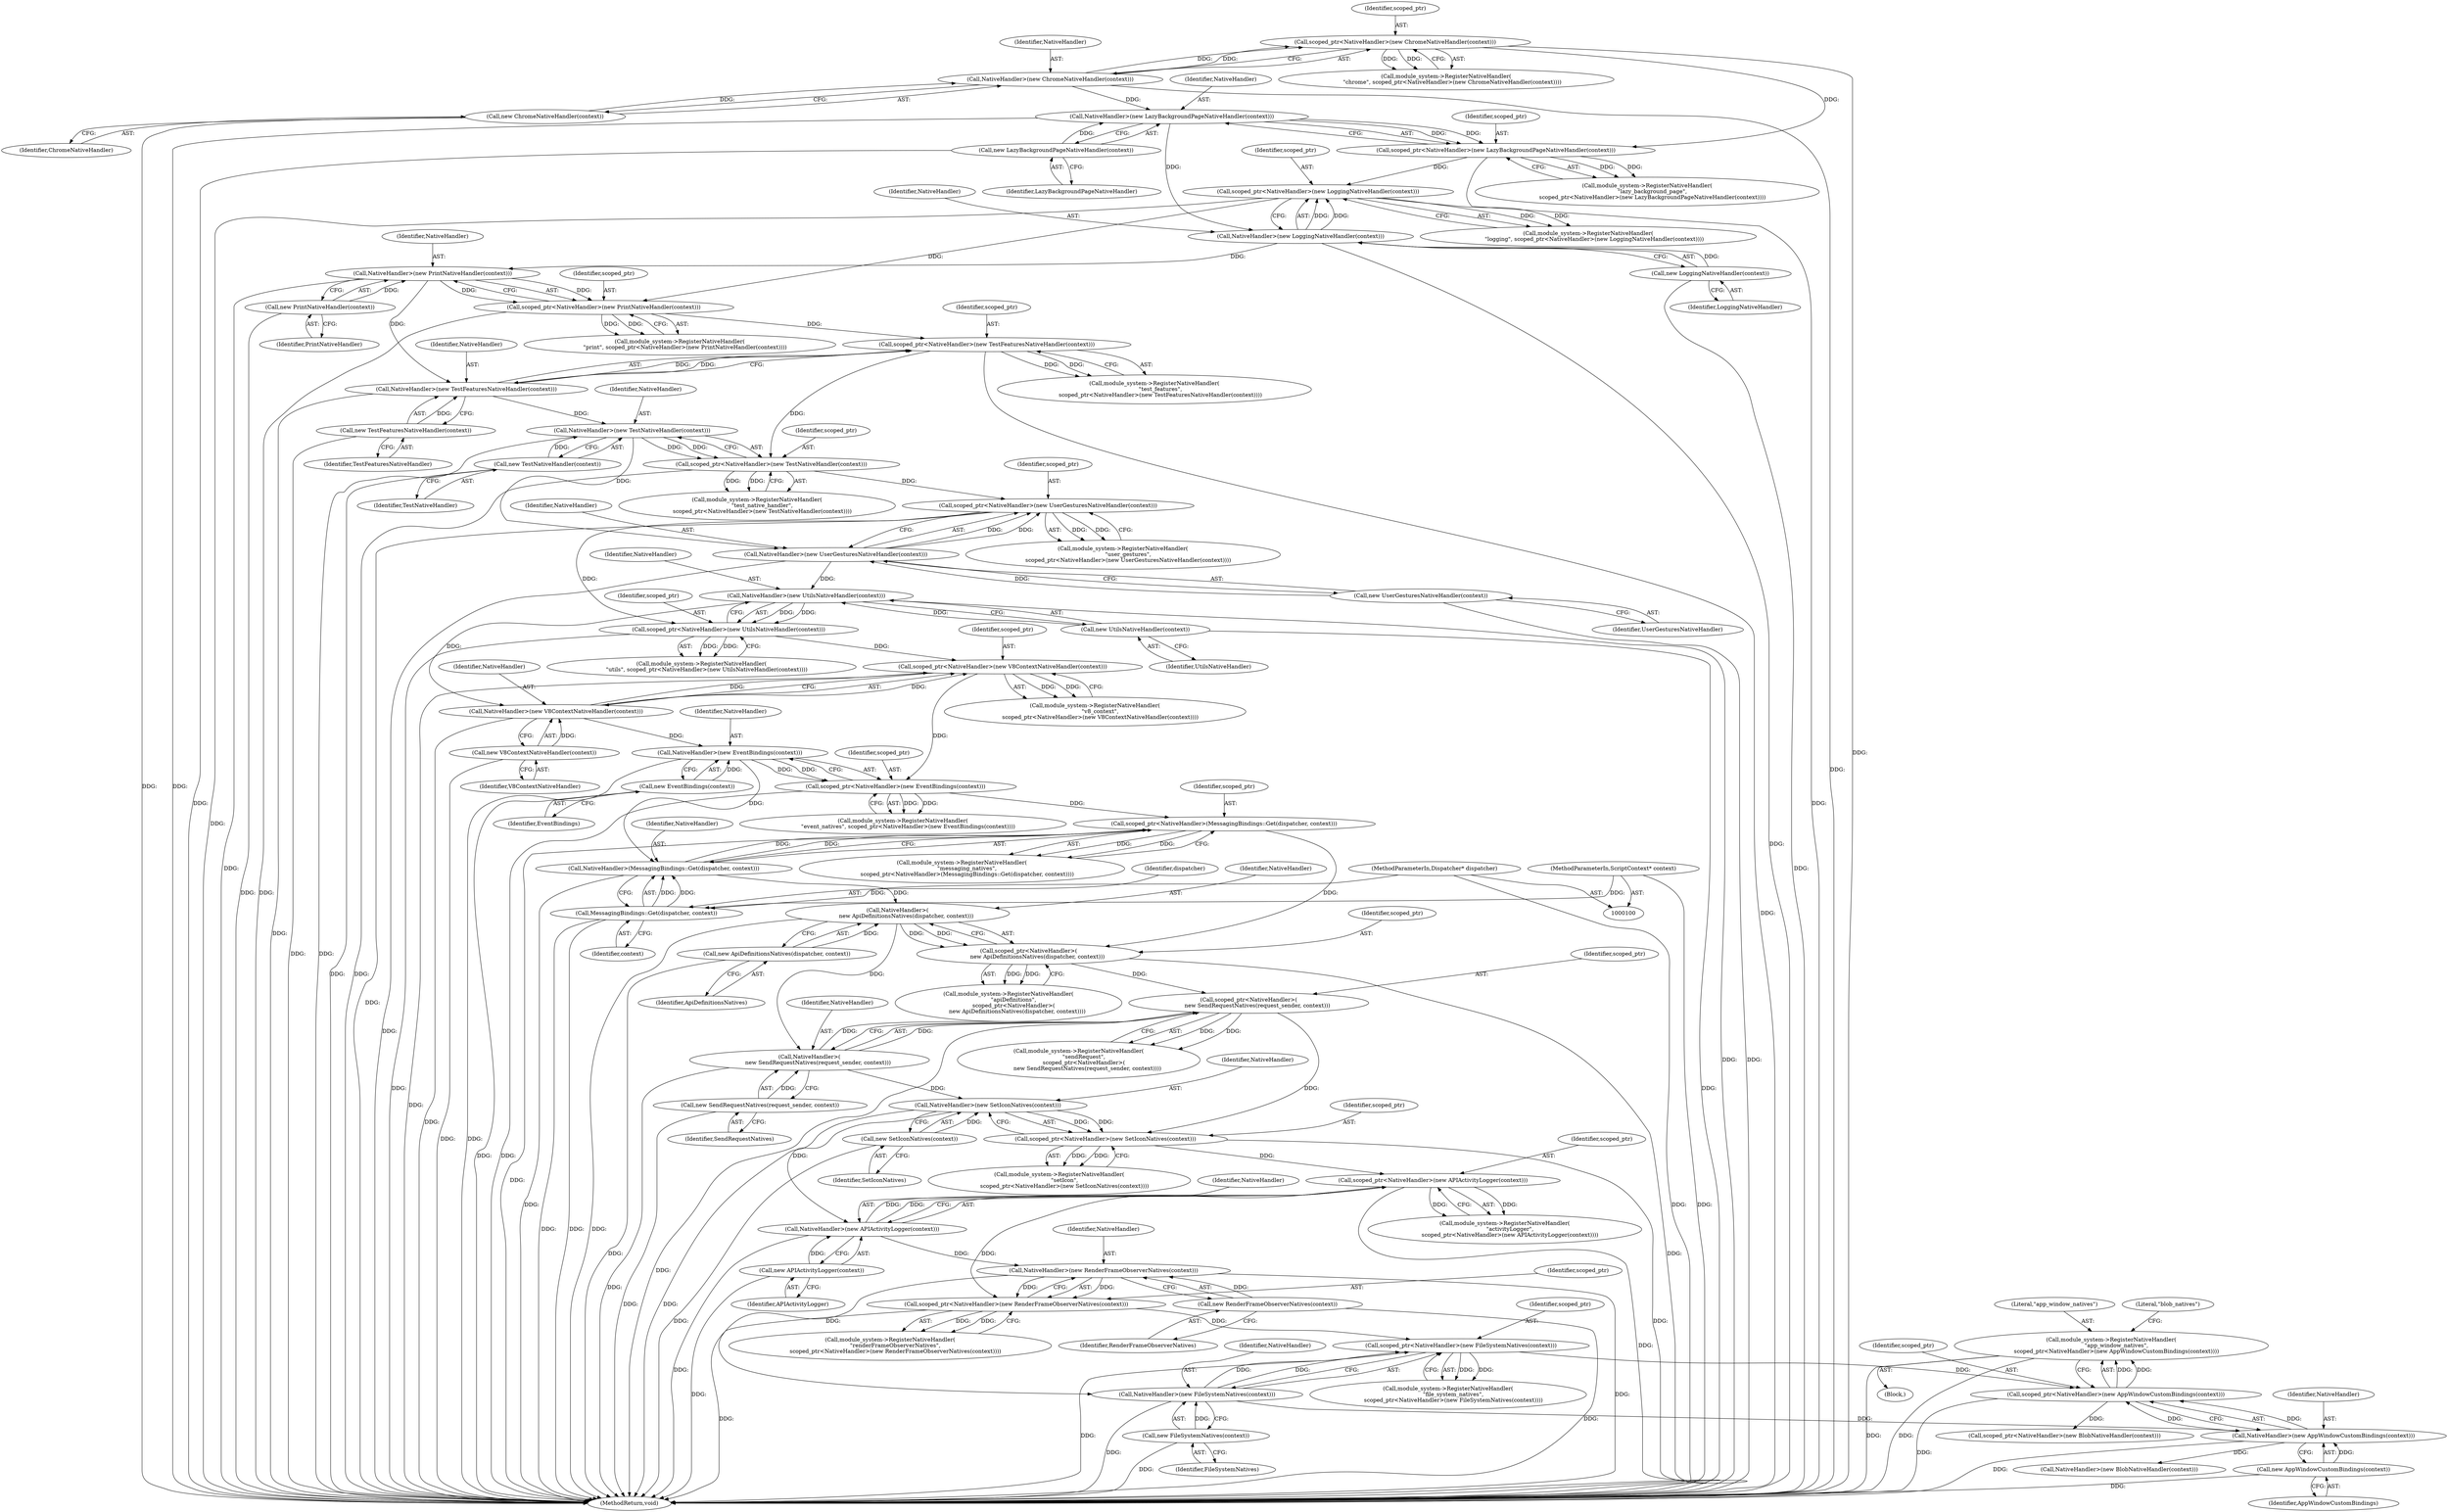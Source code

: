 digraph "1_Chrome_c0569cc04741cccf6548c2169fcc1609d958523f_3@API" {
"1000247" [label="(Call,module_system->RegisterNativeHandler(\n      \"app_window_natives\",\n      scoped_ptr<NativeHandler>(new AppWindowCustomBindings(context))))"];
"1000249" [label="(Call,scoped_ptr<NativeHandler>(new AppWindowCustomBindings(context)))"];
"1000241" [label="(Call,scoped_ptr<NativeHandler>(new FileSystemNatives(context)))"];
"1000233" [label="(Call,scoped_ptr<NativeHandler>(new RenderFrameObserverNatives(context)))"];
"1000225" [label="(Call,scoped_ptr<NativeHandler>(new APIActivityLogger(context)))"];
"1000217" [label="(Call,scoped_ptr<NativeHandler>(new SetIconNatives(context)))"];
"1000209" [label="(Call,scoped_ptr<NativeHandler>(\n          new SendRequestNatives(request_sender, context)))"];
"1000201" [label="(Call,scoped_ptr<NativeHandler>(\n          new ApiDefinitionsNatives(dispatcher, context)))"];
"1000192" [label="(Call,scoped_ptr<NativeHandler>(MessagingBindings::Get(dispatcher, context)))"];
"1000184" [label="(Call,scoped_ptr<NativeHandler>(new EventBindings(context)))"];
"1000176" [label="(Call,scoped_ptr<NativeHandler>(new V8ContextNativeHandler(context)))"];
"1000168" [label="(Call,scoped_ptr<NativeHandler>(new UtilsNativeHandler(context)))"];
"1000160" [label="(Call,scoped_ptr<NativeHandler>(new UserGesturesNativeHandler(context)))"];
"1000152" [label="(Call,scoped_ptr<NativeHandler>(new TestNativeHandler(context)))"];
"1000144" [label="(Call,scoped_ptr<NativeHandler>(new TestFeaturesNativeHandler(context)))"];
"1000136" [label="(Call,scoped_ptr<NativeHandler>(new PrintNativeHandler(context)))"];
"1000125" [label="(Call,scoped_ptr<NativeHandler>(new LoggingNativeHandler(context)))"];
"1000117" [label="(Call,scoped_ptr<NativeHandler>(new LazyBackgroundPageNativeHandler(context)))"];
"1000109" [label="(Call,scoped_ptr<NativeHandler>(new ChromeNativeHandler(context)))"];
"1000111" [label="(Call,NativeHandler>(new ChromeNativeHandler(context)))"];
"1000113" [label="(Call,new ChromeNativeHandler(context))"];
"1000119" [label="(Call,NativeHandler>(new LazyBackgroundPageNativeHandler(context)))"];
"1000121" [label="(Call,new LazyBackgroundPageNativeHandler(context))"];
"1000127" [label="(Call,NativeHandler>(new LoggingNativeHandler(context)))"];
"1000129" [label="(Call,new LoggingNativeHandler(context))"];
"1000138" [label="(Call,NativeHandler>(new PrintNativeHandler(context)))"];
"1000140" [label="(Call,new PrintNativeHandler(context))"];
"1000146" [label="(Call,NativeHandler>(new TestFeaturesNativeHandler(context)))"];
"1000148" [label="(Call,new TestFeaturesNativeHandler(context))"];
"1000154" [label="(Call,NativeHandler>(new TestNativeHandler(context)))"];
"1000156" [label="(Call,new TestNativeHandler(context))"];
"1000162" [label="(Call,NativeHandler>(new UserGesturesNativeHandler(context)))"];
"1000164" [label="(Call,new UserGesturesNativeHandler(context))"];
"1000170" [label="(Call,NativeHandler>(new UtilsNativeHandler(context)))"];
"1000172" [label="(Call,new UtilsNativeHandler(context))"];
"1000178" [label="(Call,NativeHandler>(new V8ContextNativeHandler(context)))"];
"1000180" [label="(Call,new V8ContextNativeHandler(context))"];
"1000186" [label="(Call,NativeHandler>(new EventBindings(context)))"];
"1000188" [label="(Call,new EventBindings(context))"];
"1000194" [label="(Call,NativeHandler>(MessagingBindings::Get(dispatcher, context)))"];
"1000196" [label="(Call,MessagingBindings::Get(dispatcher, context))"];
"1000103" [label="(MethodParameterIn,Dispatcher* dispatcher)"];
"1000102" [label="(MethodParameterIn,ScriptContext* context)"];
"1000203" [label="(Call,NativeHandler>(\n          new ApiDefinitionsNatives(dispatcher, context)))"];
"1000205" [label="(Call,new ApiDefinitionsNatives(dispatcher, context))"];
"1000211" [label="(Call,NativeHandler>(\n          new SendRequestNatives(request_sender, context)))"];
"1000213" [label="(Call,new SendRequestNatives(request_sender, context))"];
"1000219" [label="(Call,NativeHandler>(new SetIconNatives(context)))"];
"1000221" [label="(Call,new SetIconNatives(context))"];
"1000227" [label="(Call,NativeHandler>(new APIActivityLogger(context)))"];
"1000229" [label="(Call,new APIActivityLogger(context))"];
"1000235" [label="(Call,NativeHandler>(new RenderFrameObserverNatives(context)))"];
"1000237" [label="(Call,new RenderFrameObserverNatives(context))"];
"1000243" [label="(Call,NativeHandler>(new FileSystemNatives(context)))"];
"1000245" [label="(Call,new FileSystemNatives(context))"];
"1000251" [label="(Call,NativeHandler>(new AppWindowCustomBindings(context)))"];
"1000253" [label="(Call,new AppWindowCustomBindings(context))"];
"1000230" [label="(Identifier,APIActivityLogger)"];
"1000217" [label="(Call,scoped_ptr<NativeHandler>(new SetIconNatives(context)))"];
"1000177" [label="(Identifier,scoped_ptr)"];
"1000126" [label="(Identifier,scoped_ptr)"];
"1000115" [label="(Call,module_system->RegisterNativeHandler(\n      \"lazy_background_page\",\n      scoped_ptr<NativeHandler>(new LazyBackgroundPageNativeHandler(context))))"];
"1000139" [label="(Identifier,NativeHandler)"];
"1000127" [label="(Call,NativeHandler>(new LoggingNativeHandler(context)))"];
"1000181" [label="(Identifier,V8ContextNativeHandler)"];
"1000113" [label="(Call,new ChromeNativeHandler(context))"];
"1000201" [label="(Call,scoped_ptr<NativeHandler>(\n          new ApiDefinitionsNatives(dispatcher, context)))"];
"1000149" [label="(Identifier,TestFeaturesNativeHandler)"];
"1000206" [label="(Identifier,ApiDefinitionsNatives)"];
"1000234" [label="(Identifier,scoped_ptr)"];
"1000209" [label="(Call,scoped_ptr<NativeHandler>(\n          new SendRequestNatives(request_sender, context)))"];
"1000182" [label="(Call,module_system->RegisterNativeHandler(\n      \"event_natives\", scoped_ptr<NativeHandler>(new EventBindings(context))))"];
"1000157" [label="(Identifier,TestNativeHandler)"];
"1000259" [label="(Call,NativeHandler>(new BlobNativeHandler(context)))"];
"1000211" [label="(Call,NativeHandler>(\n          new SendRequestNatives(request_sender, context)))"];
"1000241" [label="(Call,scoped_ptr<NativeHandler>(new FileSystemNatives(context)))"];
"1000253" [label="(Call,new AppWindowCustomBindings(context))"];
"1000248" [label="(Literal,\"app_window_natives\")"];
"1000221" [label="(Call,new SetIconNatives(context))"];
"1000219" [label="(Call,NativeHandler>(new SetIconNatives(context)))"];
"1000158" [label="(Call,module_system->RegisterNativeHandler(\n      \"user_gestures\",\n      scoped_ptr<NativeHandler>(new UserGesturesNativeHandler(context))))"];
"1000199" [label="(Call,module_system->RegisterNativeHandler(\n      \"apiDefinitions\",\n      scoped_ptr<NativeHandler>(\n          new ApiDefinitionsNatives(dispatcher, context))))"];
"1000125" [label="(Call,scoped_ptr<NativeHandler>(new LoggingNativeHandler(context)))"];
"1000239" [label="(Call,module_system->RegisterNativeHandler(\n      \"file_system_natives\",\n      scoped_ptr<NativeHandler>(new FileSystemNatives(context))))"];
"1000204" [label="(Identifier,NativeHandler)"];
"1000238" [label="(Identifier,RenderFrameObserverNatives)"];
"1000184" [label="(Call,scoped_ptr<NativeHandler>(new EventBindings(context)))"];
"1000161" [label="(Identifier,scoped_ptr)"];
"1000144" [label="(Call,scoped_ptr<NativeHandler>(new TestFeaturesNativeHandler(context)))"];
"1000146" [label="(Call,NativeHandler>(new TestFeaturesNativeHandler(context)))"];
"1000178" [label="(Call,NativeHandler>(new V8ContextNativeHandler(context)))"];
"1000226" [label="(Identifier,scoped_ptr)"];
"1000110" [label="(Identifier,scoped_ptr)"];
"1000245" [label="(Call,new FileSystemNatives(context))"];
"1000243" [label="(Call,NativeHandler>(new FileSystemNatives(context)))"];
"1000203" [label="(Call,NativeHandler>(\n          new ApiDefinitionsNatives(dispatcher, context)))"];
"1000233" [label="(Call,scoped_ptr<NativeHandler>(new RenderFrameObserverNatives(context)))"];
"1000196" [label="(Call,MessagingBindings::Get(dispatcher, context))"];
"1000187" [label="(Identifier,NativeHandler)"];
"1000119" [label="(Call,NativeHandler>(new LazyBackgroundPageNativeHandler(context)))"];
"1000228" [label="(Identifier,NativeHandler)"];
"1000225" [label="(Call,scoped_ptr<NativeHandler>(new APIActivityLogger(context)))"];
"1000190" [label="(Call,module_system->RegisterNativeHandler(\n      \"messaging_natives\",\n      scoped_ptr<NativeHandler>(MessagingBindings::Get(dispatcher, context))))"];
"1000251" [label="(Call,NativeHandler>(new AppWindowCustomBindings(context)))"];
"1000166" [label="(Call,module_system->RegisterNativeHandler(\n      \"utils\", scoped_ptr<NativeHandler>(new UtilsNativeHandler(context))))"];
"1000160" [label="(Call,scoped_ptr<NativeHandler>(new UserGesturesNativeHandler(context)))"];
"1000129" [label="(Call,new LoggingNativeHandler(context))"];
"1000174" [label="(Call,module_system->RegisterNativeHandler(\n      \"v8_context\",\n      scoped_ptr<NativeHandler>(new V8ContextNativeHandler(context))))"];
"1000153" [label="(Identifier,scoped_ptr)"];
"1000223" [label="(Call,module_system->RegisterNativeHandler(\n      \"activityLogger\",\n      scoped_ptr<NativeHandler>(new APIActivityLogger(context))))"];
"1000235" [label="(Call,NativeHandler>(new RenderFrameObserverNatives(context)))"];
"1000130" [label="(Identifier,LoggingNativeHandler)"];
"1000170" [label="(Call,NativeHandler>(new UtilsNativeHandler(context)))"];
"1000242" [label="(Identifier,scoped_ptr)"];
"1000102" [label="(MethodParameterIn,ScriptContext* context)"];
"1000168" [label="(Call,scoped_ptr<NativeHandler>(new UtilsNativeHandler(context)))"];
"1000215" [label="(Call,module_system->RegisterNativeHandler(\n      \"setIcon\",\n      scoped_ptr<NativeHandler>(new SetIconNatives(context))))"];
"1000107" [label="(Call,module_system->RegisterNativeHandler(\n       \"chrome\", scoped_ptr<NativeHandler>(new ChromeNativeHandler(context))))"];
"1000188" [label="(Call,new EventBindings(context))"];
"1000180" [label="(Call,new V8ContextNativeHandler(context))"];
"1000106" [label="(Block,)"];
"1000236" [label="(Identifier,NativeHandler)"];
"1000185" [label="(Identifier,scoped_ptr)"];
"1000252" [label="(Identifier,NativeHandler)"];
"1000218" [label="(Identifier,scoped_ptr)"];
"1000109" [label="(Call,scoped_ptr<NativeHandler>(new ChromeNativeHandler(context)))"];
"1000154" [label="(Call,NativeHandler>(new TestNativeHandler(context)))"];
"1000112" [label="(Identifier,NativeHandler)"];
"1000193" [label="(Identifier,scoped_ptr)"];
"1000136" [label="(Call,scoped_ptr<NativeHandler>(new PrintNativeHandler(context)))"];
"1000118" [label="(Identifier,scoped_ptr)"];
"1000155" [label="(Identifier,NativeHandler)"];
"1000213" [label="(Call,new SendRequestNatives(request_sender, context))"];
"1000111" [label="(Call,NativeHandler>(new ChromeNativeHandler(context)))"];
"1000145" [label="(Identifier,scoped_ptr)"];
"1000137" [label="(Identifier,scoped_ptr)"];
"1000123" [label="(Call,module_system->RegisterNativeHandler(\n       \"logging\", scoped_ptr<NativeHandler>(new LoggingNativeHandler(context))))"];
"1000120" [label="(Identifier,NativeHandler)"];
"1000162" [label="(Call,NativeHandler>(new UserGesturesNativeHandler(context)))"];
"1000210" [label="(Identifier,scoped_ptr)"];
"1000117" [label="(Call,scoped_ptr<NativeHandler>(new LazyBackgroundPageNativeHandler(context)))"];
"1000212" [label="(Identifier,NativeHandler)"];
"1000152" [label="(Call,scoped_ptr<NativeHandler>(new TestNativeHandler(context)))"];
"1000220" [label="(Identifier,NativeHandler)"];
"1000164" [label="(Call,new UserGesturesNativeHandler(context))"];
"1000147" [label="(Identifier,NativeHandler)"];
"1000195" [label="(Identifier,NativeHandler)"];
"1000205" [label="(Call,new ApiDefinitionsNatives(dispatcher, context))"];
"1000247" [label="(Call,module_system->RegisterNativeHandler(\n      \"app_window_natives\",\n      scoped_ptr<NativeHandler>(new AppWindowCustomBindings(context))))"];
"1000140" [label="(Call,new PrintNativeHandler(context))"];
"1000192" [label="(Call,scoped_ptr<NativeHandler>(MessagingBindings::Get(dispatcher, context)))"];
"1000179" [label="(Identifier,NativeHandler)"];
"1000169" [label="(Identifier,scoped_ptr)"];
"1000222" [label="(Identifier,SetIconNatives)"];
"1000134" [label="(Call,module_system->RegisterNativeHandler(\n      \"print\", scoped_ptr<NativeHandler>(new PrintNativeHandler(context))))"];
"1000194" [label="(Call,NativeHandler>(MessagingBindings::Get(dispatcher, context)))"];
"1000207" [label="(Call,module_system->RegisterNativeHandler(\n      \"sendRequest\",\n      scoped_ptr<NativeHandler>(\n          new SendRequestNatives(request_sender, context))))"];
"1000128" [label="(Identifier,NativeHandler)"];
"1000103" [label="(MethodParameterIn,Dispatcher* dispatcher)"];
"1000250" [label="(Identifier,scoped_ptr)"];
"1000227" [label="(Call,NativeHandler>(new APIActivityLogger(context)))"];
"1000186" [label="(Call,NativeHandler>(new EventBindings(context)))"];
"1000138" [label="(Call,NativeHandler>(new PrintNativeHandler(context)))"];
"1000114" [label="(Identifier,ChromeNativeHandler)"];
"1000256" [label="(Literal,\"blob_natives\")"];
"1000171" [label="(Identifier,NativeHandler)"];
"1000156" [label="(Call,new TestNativeHandler(context))"];
"1000237" [label="(Call,new RenderFrameObserverNatives(context))"];
"1000121" [label="(Call,new LazyBackgroundPageNativeHandler(context))"];
"1000202" [label="(Identifier,scoped_ptr)"];
"1000173" [label="(Identifier,UtilsNativeHandler)"];
"1000172" [label="(Call,new UtilsNativeHandler(context))"];
"1000246" [label="(Identifier,FileSystemNatives)"];
"1000198" [label="(Identifier,context)"];
"1000122" [label="(Identifier,LazyBackgroundPageNativeHandler)"];
"1000141" [label="(Identifier,PrintNativeHandler)"];
"1000163" [label="(Identifier,NativeHandler)"];
"1000244" [label="(Identifier,NativeHandler)"];
"1000257" [label="(Call,scoped_ptr<NativeHandler>(new BlobNativeHandler(context)))"];
"1000148" [label="(Call,new TestFeaturesNativeHandler(context))"];
"1000176" [label="(Call,scoped_ptr<NativeHandler>(new V8ContextNativeHandler(context)))"];
"1000197" [label="(Identifier,dispatcher)"];
"1000231" [label="(Call,module_system->RegisterNativeHandler(\n      \"renderFrameObserverNatives\",\n      scoped_ptr<NativeHandler>(new RenderFrameObserverNatives(context))))"];
"1000189" [label="(Identifier,EventBindings)"];
"1000214" [label="(Identifier,SendRequestNatives)"];
"1000142" [label="(Call,module_system->RegisterNativeHandler(\n       \"test_features\",\n       scoped_ptr<NativeHandler>(new TestFeaturesNativeHandler(context))))"];
"1000249" [label="(Call,scoped_ptr<NativeHandler>(new AppWindowCustomBindings(context)))"];
"1000229" [label="(Call,new APIActivityLogger(context))"];
"1000327" [label="(MethodReturn,void)"];
"1000165" [label="(Identifier,UserGesturesNativeHandler)"];
"1000150" [label="(Call,module_system->RegisterNativeHandler(\n      \"test_native_handler\",\n      scoped_ptr<NativeHandler>(new TestNativeHandler(context))))"];
"1000254" [label="(Identifier,AppWindowCustomBindings)"];
"1000247" -> "1000106"  [label="AST: "];
"1000247" -> "1000249"  [label="CFG: "];
"1000248" -> "1000247"  [label="AST: "];
"1000249" -> "1000247"  [label="AST: "];
"1000256" -> "1000247"  [label="CFG: "];
"1000247" -> "1000327"  [label="DDG: "];
"1000247" -> "1000327"  [label="DDG: "];
"1000249" -> "1000247"  [label="DDG: "];
"1000249" -> "1000247"  [label="DDG: "];
"1000249" -> "1000251"  [label="CFG: "];
"1000250" -> "1000249"  [label="AST: "];
"1000251" -> "1000249"  [label="AST: "];
"1000249" -> "1000327"  [label="DDG: "];
"1000241" -> "1000249"  [label="DDG: "];
"1000251" -> "1000249"  [label="DDG: "];
"1000251" -> "1000249"  [label="DDG: "];
"1000249" -> "1000257"  [label="DDG: "];
"1000241" -> "1000239"  [label="AST: "];
"1000241" -> "1000243"  [label="CFG: "];
"1000242" -> "1000241"  [label="AST: "];
"1000243" -> "1000241"  [label="AST: "];
"1000239" -> "1000241"  [label="CFG: "];
"1000241" -> "1000327"  [label="DDG: "];
"1000241" -> "1000239"  [label="DDG: "];
"1000241" -> "1000239"  [label="DDG: "];
"1000233" -> "1000241"  [label="DDG: "];
"1000243" -> "1000241"  [label="DDG: "];
"1000243" -> "1000241"  [label="DDG: "];
"1000233" -> "1000231"  [label="AST: "];
"1000233" -> "1000235"  [label="CFG: "];
"1000234" -> "1000233"  [label="AST: "];
"1000235" -> "1000233"  [label="AST: "];
"1000231" -> "1000233"  [label="CFG: "];
"1000233" -> "1000327"  [label="DDG: "];
"1000233" -> "1000231"  [label="DDG: "];
"1000233" -> "1000231"  [label="DDG: "];
"1000225" -> "1000233"  [label="DDG: "];
"1000235" -> "1000233"  [label="DDG: "];
"1000235" -> "1000233"  [label="DDG: "];
"1000225" -> "1000223"  [label="AST: "];
"1000225" -> "1000227"  [label="CFG: "];
"1000226" -> "1000225"  [label="AST: "];
"1000227" -> "1000225"  [label="AST: "];
"1000223" -> "1000225"  [label="CFG: "];
"1000225" -> "1000327"  [label="DDG: "];
"1000225" -> "1000223"  [label="DDG: "];
"1000225" -> "1000223"  [label="DDG: "];
"1000217" -> "1000225"  [label="DDG: "];
"1000227" -> "1000225"  [label="DDG: "];
"1000227" -> "1000225"  [label="DDG: "];
"1000217" -> "1000215"  [label="AST: "];
"1000217" -> "1000219"  [label="CFG: "];
"1000218" -> "1000217"  [label="AST: "];
"1000219" -> "1000217"  [label="AST: "];
"1000215" -> "1000217"  [label="CFG: "];
"1000217" -> "1000327"  [label="DDG: "];
"1000217" -> "1000215"  [label="DDG: "];
"1000217" -> "1000215"  [label="DDG: "];
"1000209" -> "1000217"  [label="DDG: "];
"1000219" -> "1000217"  [label="DDG: "];
"1000219" -> "1000217"  [label="DDG: "];
"1000209" -> "1000207"  [label="AST: "];
"1000209" -> "1000211"  [label="CFG: "];
"1000210" -> "1000209"  [label="AST: "];
"1000211" -> "1000209"  [label="AST: "];
"1000207" -> "1000209"  [label="CFG: "];
"1000209" -> "1000327"  [label="DDG: "];
"1000209" -> "1000207"  [label="DDG: "];
"1000209" -> "1000207"  [label="DDG: "];
"1000201" -> "1000209"  [label="DDG: "];
"1000211" -> "1000209"  [label="DDG: "];
"1000211" -> "1000209"  [label="DDG: "];
"1000201" -> "1000199"  [label="AST: "];
"1000201" -> "1000203"  [label="CFG: "];
"1000202" -> "1000201"  [label="AST: "];
"1000203" -> "1000201"  [label="AST: "];
"1000199" -> "1000201"  [label="CFG: "];
"1000201" -> "1000327"  [label="DDG: "];
"1000201" -> "1000199"  [label="DDG: "];
"1000201" -> "1000199"  [label="DDG: "];
"1000192" -> "1000201"  [label="DDG: "];
"1000203" -> "1000201"  [label="DDG: "];
"1000203" -> "1000201"  [label="DDG: "];
"1000192" -> "1000190"  [label="AST: "];
"1000192" -> "1000194"  [label="CFG: "];
"1000193" -> "1000192"  [label="AST: "];
"1000194" -> "1000192"  [label="AST: "];
"1000190" -> "1000192"  [label="CFG: "];
"1000192" -> "1000327"  [label="DDG: "];
"1000192" -> "1000190"  [label="DDG: "];
"1000192" -> "1000190"  [label="DDG: "];
"1000184" -> "1000192"  [label="DDG: "];
"1000194" -> "1000192"  [label="DDG: "];
"1000194" -> "1000192"  [label="DDG: "];
"1000184" -> "1000182"  [label="AST: "];
"1000184" -> "1000186"  [label="CFG: "];
"1000185" -> "1000184"  [label="AST: "];
"1000186" -> "1000184"  [label="AST: "];
"1000182" -> "1000184"  [label="CFG: "];
"1000184" -> "1000327"  [label="DDG: "];
"1000184" -> "1000182"  [label="DDG: "];
"1000184" -> "1000182"  [label="DDG: "];
"1000176" -> "1000184"  [label="DDG: "];
"1000186" -> "1000184"  [label="DDG: "];
"1000186" -> "1000184"  [label="DDG: "];
"1000176" -> "1000174"  [label="AST: "];
"1000176" -> "1000178"  [label="CFG: "];
"1000177" -> "1000176"  [label="AST: "];
"1000178" -> "1000176"  [label="AST: "];
"1000174" -> "1000176"  [label="CFG: "];
"1000176" -> "1000327"  [label="DDG: "];
"1000176" -> "1000174"  [label="DDG: "];
"1000176" -> "1000174"  [label="DDG: "];
"1000168" -> "1000176"  [label="DDG: "];
"1000178" -> "1000176"  [label="DDG: "];
"1000178" -> "1000176"  [label="DDG: "];
"1000168" -> "1000166"  [label="AST: "];
"1000168" -> "1000170"  [label="CFG: "];
"1000169" -> "1000168"  [label="AST: "];
"1000170" -> "1000168"  [label="AST: "];
"1000166" -> "1000168"  [label="CFG: "];
"1000168" -> "1000327"  [label="DDG: "];
"1000168" -> "1000166"  [label="DDG: "];
"1000168" -> "1000166"  [label="DDG: "];
"1000160" -> "1000168"  [label="DDG: "];
"1000170" -> "1000168"  [label="DDG: "];
"1000170" -> "1000168"  [label="DDG: "];
"1000160" -> "1000158"  [label="AST: "];
"1000160" -> "1000162"  [label="CFG: "];
"1000161" -> "1000160"  [label="AST: "];
"1000162" -> "1000160"  [label="AST: "];
"1000158" -> "1000160"  [label="CFG: "];
"1000160" -> "1000327"  [label="DDG: "];
"1000160" -> "1000158"  [label="DDG: "];
"1000160" -> "1000158"  [label="DDG: "];
"1000152" -> "1000160"  [label="DDG: "];
"1000162" -> "1000160"  [label="DDG: "];
"1000162" -> "1000160"  [label="DDG: "];
"1000152" -> "1000150"  [label="AST: "];
"1000152" -> "1000154"  [label="CFG: "];
"1000153" -> "1000152"  [label="AST: "];
"1000154" -> "1000152"  [label="AST: "];
"1000150" -> "1000152"  [label="CFG: "];
"1000152" -> "1000327"  [label="DDG: "];
"1000152" -> "1000150"  [label="DDG: "];
"1000152" -> "1000150"  [label="DDG: "];
"1000144" -> "1000152"  [label="DDG: "];
"1000154" -> "1000152"  [label="DDG: "];
"1000154" -> "1000152"  [label="DDG: "];
"1000144" -> "1000142"  [label="AST: "];
"1000144" -> "1000146"  [label="CFG: "];
"1000145" -> "1000144"  [label="AST: "];
"1000146" -> "1000144"  [label="AST: "];
"1000142" -> "1000144"  [label="CFG: "];
"1000144" -> "1000327"  [label="DDG: "];
"1000144" -> "1000142"  [label="DDG: "];
"1000144" -> "1000142"  [label="DDG: "];
"1000136" -> "1000144"  [label="DDG: "];
"1000146" -> "1000144"  [label="DDG: "];
"1000146" -> "1000144"  [label="DDG: "];
"1000136" -> "1000134"  [label="AST: "];
"1000136" -> "1000138"  [label="CFG: "];
"1000137" -> "1000136"  [label="AST: "];
"1000138" -> "1000136"  [label="AST: "];
"1000134" -> "1000136"  [label="CFG: "];
"1000136" -> "1000327"  [label="DDG: "];
"1000136" -> "1000134"  [label="DDG: "];
"1000136" -> "1000134"  [label="DDG: "];
"1000125" -> "1000136"  [label="DDG: "];
"1000138" -> "1000136"  [label="DDG: "];
"1000138" -> "1000136"  [label="DDG: "];
"1000125" -> "1000123"  [label="AST: "];
"1000125" -> "1000127"  [label="CFG: "];
"1000126" -> "1000125"  [label="AST: "];
"1000127" -> "1000125"  [label="AST: "];
"1000123" -> "1000125"  [label="CFG: "];
"1000125" -> "1000327"  [label="DDG: "];
"1000125" -> "1000123"  [label="DDG: "];
"1000125" -> "1000123"  [label="DDG: "];
"1000117" -> "1000125"  [label="DDG: "];
"1000127" -> "1000125"  [label="DDG: "];
"1000127" -> "1000125"  [label="DDG: "];
"1000117" -> "1000115"  [label="AST: "];
"1000117" -> "1000119"  [label="CFG: "];
"1000118" -> "1000117"  [label="AST: "];
"1000119" -> "1000117"  [label="AST: "];
"1000115" -> "1000117"  [label="CFG: "];
"1000117" -> "1000327"  [label="DDG: "];
"1000117" -> "1000115"  [label="DDG: "];
"1000117" -> "1000115"  [label="DDG: "];
"1000109" -> "1000117"  [label="DDG: "];
"1000119" -> "1000117"  [label="DDG: "];
"1000119" -> "1000117"  [label="DDG: "];
"1000109" -> "1000107"  [label="AST: "];
"1000109" -> "1000111"  [label="CFG: "];
"1000110" -> "1000109"  [label="AST: "];
"1000111" -> "1000109"  [label="AST: "];
"1000107" -> "1000109"  [label="CFG: "];
"1000109" -> "1000327"  [label="DDG: "];
"1000109" -> "1000107"  [label="DDG: "];
"1000109" -> "1000107"  [label="DDG: "];
"1000111" -> "1000109"  [label="DDG: "];
"1000111" -> "1000109"  [label="DDG: "];
"1000111" -> "1000113"  [label="CFG: "];
"1000112" -> "1000111"  [label="AST: "];
"1000113" -> "1000111"  [label="AST: "];
"1000111" -> "1000327"  [label="DDG: "];
"1000113" -> "1000111"  [label="DDG: "];
"1000111" -> "1000119"  [label="DDG: "];
"1000113" -> "1000114"  [label="CFG: "];
"1000114" -> "1000113"  [label="AST: "];
"1000113" -> "1000327"  [label="DDG: "];
"1000119" -> "1000121"  [label="CFG: "];
"1000120" -> "1000119"  [label="AST: "];
"1000121" -> "1000119"  [label="AST: "];
"1000119" -> "1000327"  [label="DDG: "];
"1000121" -> "1000119"  [label="DDG: "];
"1000119" -> "1000127"  [label="DDG: "];
"1000121" -> "1000122"  [label="CFG: "];
"1000122" -> "1000121"  [label="AST: "];
"1000121" -> "1000327"  [label="DDG: "];
"1000127" -> "1000129"  [label="CFG: "];
"1000128" -> "1000127"  [label="AST: "];
"1000129" -> "1000127"  [label="AST: "];
"1000127" -> "1000327"  [label="DDG: "];
"1000129" -> "1000127"  [label="DDG: "];
"1000127" -> "1000138"  [label="DDG: "];
"1000129" -> "1000130"  [label="CFG: "];
"1000130" -> "1000129"  [label="AST: "];
"1000129" -> "1000327"  [label="DDG: "];
"1000138" -> "1000140"  [label="CFG: "];
"1000139" -> "1000138"  [label="AST: "];
"1000140" -> "1000138"  [label="AST: "];
"1000138" -> "1000327"  [label="DDG: "];
"1000140" -> "1000138"  [label="DDG: "];
"1000138" -> "1000146"  [label="DDG: "];
"1000140" -> "1000141"  [label="CFG: "];
"1000141" -> "1000140"  [label="AST: "];
"1000140" -> "1000327"  [label="DDG: "];
"1000146" -> "1000148"  [label="CFG: "];
"1000147" -> "1000146"  [label="AST: "];
"1000148" -> "1000146"  [label="AST: "];
"1000146" -> "1000327"  [label="DDG: "];
"1000148" -> "1000146"  [label="DDG: "];
"1000146" -> "1000154"  [label="DDG: "];
"1000148" -> "1000149"  [label="CFG: "];
"1000149" -> "1000148"  [label="AST: "];
"1000148" -> "1000327"  [label="DDG: "];
"1000154" -> "1000156"  [label="CFG: "];
"1000155" -> "1000154"  [label="AST: "];
"1000156" -> "1000154"  [label="AST: "];
"1000154" -> "1000327"  [label="DDG: "];
"1000156" -> "1000154"  [label="DDG: "];
"1000154" -> "1000162"  [label="DDG: "];
"1000156" -> "1000157"  [label="CFG: "];
"1000157" -> "1000156"  [label="AST: "];
"1000156" -> "1000327"  [label="DDG: "];
"1000162" -> "1000164"  [label="CFG: "];
"1000163" -> "1000162"  [label="AST: "];
"1000164" -> "1000162"  [label="AST: "];
"1000162" -> "1000327"  [label="DDG: "];
"1000164" -> "1000162"  [label="DDG: "];
"1000162" -> "1000170"  [label="DDG: "];
"1000164" -> "1000165"  [label="CFG: "];
"1000165" -> "1000164"  [label="AST: "];
"1000164" -> "1000327"  [label="DDG: "];
"1000170" -> "1000172"  [label="CFG: "];
"1000171" -> "1000170"  [label="AST: "];
"1000172" -> "1000170"  [label="AST: "];
"1000170" -> "1000327"  [label="DDG: "];
"1000172" -> "1000170"  [label="DDG: "];
"1000170" -> "1000178"  [label="DDG: "];
"1000172" -> "1000173"  [label="CFG: "];
"1000173" -> "1000172"  [label="AST: "];
"1000172" -> "1000327"  [label="DDG: "];
"1000178" -> "1000180"  [label="CFG: "];
"1000179" -> "1000178"  [label="AST: "];
"1000180" -> "1000178"  [label="AST: "];
"1000178" -> "1000327"  [label="DDG: "];
"1000180" -> "1000178"  [label="DDG: "];
"1000178" -> "1000186"  [label="DDG: "];
"1000180" -> "1000181"  [label="CFG: "];
"1000181" -> "1000180"  [label="AST: "];
"1000180" -> "1000327"  [label="DDG: "];
"1000186" -> "1000188"  [label="CFG: "];
"1000187" -> "1000186"  [label="AST: "];
"1000188" -> "1000186"  [label="AST: "];
"1000186" -> "1000327"  [label="DDG: "];
"1000188" -> "1000186"  [label="DDG: "];
"1000186" -> "1000194"  [label="DDG: "];
"1000188" -> "1000189"  [label="CFG: "];
"1000189" -> "1000188"  [label="AST: "];
"1000188" -> "1000327"  [label="DDG: "];
"1000194" -> "1000196"  [label="CFG: "];
"1000195" -> "1000194"  [label="AST: "];
"1000196" -> "1000194"  [label="AST: "];
"1000194" -> "1000327"  [label="DDG: "];
"1000196" -> "1000194"  [label="DDG: "];
"1000196" -> "1000194"  [label="DDG: "];
"1000194" -> "1000203"  [label="DDG: "];
"1000196" -> "1000198"  [label="CFG: "];
"1000197" -> "1000196"  [label="AST: "];
"1000198" -> "1000196"  [label="AST: "];
"1000196" -> "1000327"  [label="DDG: "];
"1000196" -> "1000327"  [label="DDG: "];
"1000103" -> "1000196"  [label="DDG: "];
"1000102" -> "1000196"  [label="DDG: "];
"1000103" -> "1000100"  [label="AST: "];
"1000103" -> "1000327"  [label="DDG: "];
"1000102" -> "1000100"  [label="AST: "];
"1000102" -> "1000327"  [label="DDG: "];
"1000203" -> "1000205"  [label="CFG: "];
"1000204" -> "1000203"  [label="AST: "];
"1000205" -> "1000203"  [label="AST: "];
"1000203" -> "1000327"  [label="DDG: "];
"1000205" -> "1000203"  [label="DDG: "];
"1000203" -> "1000211"  [label="DDG: "];
"1000205" -> "1000206"  [label="CFG: "];
"1000206" -> "1000205"  [label="AST: "];
"1000205" -> "1000327"  [label="DDG: "];
"1000211" -> "1000213"  [label="CFG: "];
"1000212" -> "1000211"  [label="AST: "];
"1000213" -> "1000211"  [label="AST: "];
"1000211" -> "1000327"  [label="DDG: "];
"1000213" -> "1000211"  [label="DDG: "];
"1000211" -> "1000219"  [label="DDG: "];
"1000213" -> "1000214"  [label="CFG: "];
"1000214" -> "1000213"  [label="AST: "];
"1000213" -> "1000327"  [label="DDG: "];
"1000219" -> "1000221"  [label="CFG: "];
"1000220" -> "1000219"  [label="AST: "];
"1000221" -> "1000219"  [label="AST: "];
"1000219" -> "1000327"  [label="DDG: "];
"1000221" -> "1000219"  [label="DDG: "];
"1000219" -> "1000227"  [label="DDG: "];
"1000221" -> "1000222"  [label="CFG: "];
"1000222" -> "1000221"  [label="AST: "];
"1000221" -> "1000327"  [label="DDG: "];
"1000227" -> "1000229"  [label="CFG: "];
"1000228" -> "1000227"  [label="AST: "];
"1000229" -> "1000227"  [label="AST: "];
"1000227" -> "1000327"  [label="DDG: "];
"1000229" -> "1000227"  [label="DDG: "];
"1000227" -> "1000235"  [label="DDG: "];
"1000229" -> "1000230"  [label="CFG: "];
"1000230" -> "1000229"  [label="AST: "];
"1000229" -> "1000327"  [label="DDG: "];
"1000235" -> "1000237"  [label="CFG: "];
"1000236" -> "1000235"  [label="AST: "];
"1000237" -> "1000235"  [label="AST: "];
"1000235" -> "1000327"  [label="DDG: "];
"1000237" -> "1000235"  [label="DDG: "];
"1000235" -> "1000243"  [label="DDG: "];
"1000237" -> "1000238"  [label="CFG: "];
"1000238" -> "1000237"  [label="AST: "];
"1000237" -> "1000327"  [label="DDG: "];
"1000243" -> "1000245"  [label="CFG: "];
"1000244" -> "1000243"  [label="AST: "];
"1000245" -> "1000243"  [label="AST: "];
"1000243" -> "1000327"  [label="DDG: "];
"1000245" -> "1000243"  [label="DDG: "];
"1000243" -> "1000251"  [label="DDG: "];
"1000245" -> "1000246"  [label="CFG: "];
"1000246" -> "1000245"  [label="AST: "];
"1000245" -> "1000327"  [label="DDG: "];
"1000251" -> "1000253"  [label="CFG: "];
"1000252" -> "1000251"  [label="AST: "];
"1000253" -> "1000251"  [label="AST: "];
"1000251" -> "1000327"  [label="DDG: "];
"1000253" -> "1000251"  [label="DDG: "];
"1000251" -> "1000259"  [label="DDG: "];
"1000253" -> "1000254"  [label="CFG: "];
"1000254" -> "1000253"  [label="AST: "];
"1000253" -> "1000327"  [label="DDG: "];
}
